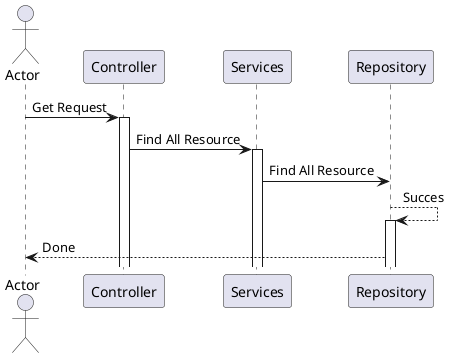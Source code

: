 @startuml
actor Actor

Actor -> Controller: Get Request
activate Controller

Controller -> Services: Find All Resource

activate Services

Services -> Repository : Find All Resource
Repository --> Repository : Succes
activate Repository


Repository --> Actor: Done

@enduml